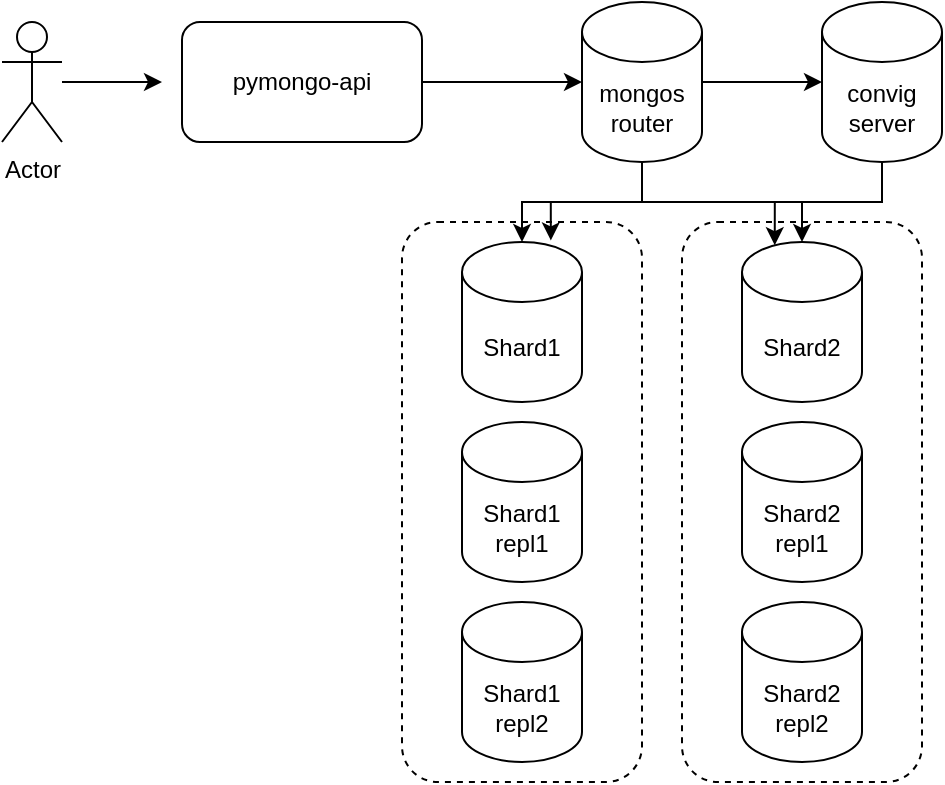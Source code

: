 <mxfile version="24.7.8">
  <diagram name="Page-1" id="-H_mtQnk-PTXWXPvYvuk">
    <mxGraphModel dx="1562" dy="909" grid="1" gridSize="10" guides="1" tooltips="1" connect="1" arrows="1" fold="1" page="1" pageScale="1" pageWidth="1169" pageHeight="827" math="0" shadow="0">
      <root>
        <mxCell id="0" />
        <mxCell id="1" parent="0" />
        <mxCell id="prxYhb2YuHMTQ8TCFa7A-6" value="" style="rounded=1;whiteSpace=wrap;html=1;dashed=1;" parent="1" vertex="1">
          <mxGeometry x="610" y="390" width="120" height="280" as="geometry" />
        </mxCell>
        <mxCell id="prxYhb2YuHMTQ8TCFa7A-5" value="" style="rounded=1;whiteSpace=wrap;html=1;dashed=1;" parent="1" vertex="1">
          <mxGeometry x="470" y="390" width="120" height="280" as="geometry" />
        </mxCell>
        <mxCell id="zA23MoTUsTF4_91t8viU-2" value="mongos&lt;div&gt;router&lt;/div&gt;" style="shape=cylinder3;whiteSpace=wrap;html=1;boundedLbl=1;backgroundOutline=1;size=15;" parent="1" vertex="1">
          <mxGeometry x="560" y="280" width="60" height="80" as="geometry" />
        </mxCell>
        <mxCell id="zA23MoTUsTF4_91t8viU-3" value="pymongo-api" style="rounded=1;whiteSpace=wrap;html=1;" parent="1" vertex="1">
          <mxGeometry x="360" y="290" width="120" height="60" as="geometry" />
        </mxCell>
        <mxCell id="zA23MoTUsTF4_91t8viU-4" style="edgeStyle=orthogonalEdgeStyle;rounded=0;orthogonalLoop=1;jettySize=auto;html=1;exitX=1;exitY=0.5;exitDx=0;exitDy=0;entryX=0;entryY=0.5;entryDx=0;entryDy=0;entryPerimeter=0;" parent="1" source="zA23MoTUsTF4_91t8viU-3" target="zA23MoTUsTF4_91t8viU-2" edge="1">
          <mxGeometry relative="1" as="geometry" />
        </mxCell>
        <mxCell id="s7UifXP57UXq42Ge_jQ3-1" value="Shard1" style="shape=cylinder3;whiteSpace=wrap;html=1;boundedLbl=1;backgroundOutline=1;size=15;" parent="1" vertex="1">
          <mxGeometry x="500" y="400" width="60" height="80" as="geometry" />
        </mxCell>
        <mxCell id="s7UifXP57UXq42Ge_jQ3-2" value="Shard2" style="shape=cylinder3;whiteSpace=wrap;html=1;boundedLbl=1;backgroundOutline=1;size=15;" parent="1" vertex="1">
          <mxGeometry x="640" y="400" width="60" height="80" as="geometry" />
        </mxCell>
        <mxCell id="s7UifXP57UXq42Ge_jQ3-3" value="convig&lt;div&gt;server&lt;/div&gt;" style="shape=cylinder3;whiteSpace=wrap;html=1;boundedLbl=1;backgroundOutline=1;size=15;" parent="1" vertex="1">
          <mxGeometry x="680" y="280" width="60" height="80" as="geometry" />
        </mxCell>
        <mxCell id="s7UifXP57UXq42Ge_jQ3-6" style="edgeStyle=orthogonalEdgeStyle;rounded=0;orthogonalLoop=1;jettySize=auto;html=1;entryX=0;entryY=0.5;entryDx=0;entryDy=0;entryPerimeter=0;" parent="1" source="zA23MoTUsTF4_91t8viU-2" target="s7UifXP57UXq42Ge_jQ3-3" edge="1">
          <mxGeometry relative="1" as="geometry" />
        </mxCell>
        <mxCell id="s7UifXP57UXq42Ge_jQ3-7" style="edgeStyle=orthogonalEdgeStyle;rounded=0;orthogonalLoop=1;jettySize=auto;html=1;entryX=0.5;entryY=0;entryDx=0;entryDy=0;entryPerimeter=0;" parent="1" source="zA23MoTUsTF4_91t8viU-2" target="s7UifXP57UXq42Ge_jQ3-1" edge="1">
          <mxGeometry relative="1" as="geometry" />
        </mxCell>
        <mxCell id="s7UifXP57UXq42Ge_jQ3-8" style="edgeStyle=orthogonalEdgeStyle;rounded=0;orthogonalLoop=1;jettySize=auto;html=1;entryX=0.5;entryY=0;entryDx=0;entryDy=0;entryPerimeter=0;" parent="1" source="zA23MoTUsTF4_91t8viU-2" target="s7UifXP57UXq42Ge_jQ3-2" edge="1">
          <mxGeometry relative="1" as="geometry">
            <Array as="points">
              <mxPoint x="590" y="380" />
              <mxPoint x="670" y="380" />
            </Array>
          </mxGeometry>
        </mxCell>
        <mxCell id="prxYhb2YuHMTQ8TCFa7A-1" value="Shard1&lt;div&gt;repl1&lt;/div&gt;" style="shape=cylinder3;whiteSpace=wrap;html=1;boundedLbl=1;backgroundOutline=1;size=15;" parent="1" vertex="1">
          <mxGeometry x="500" y="490" width="60" height="80" as="geometry" />
        </mxCell>
        <mxCell id="prxYhb2YuHMTQ8TCFa7A-2" value="Shard1&lt;div&gt;repl2&lt;/div&gt;" style="shape=cylinder3;whiteSpace=wrap;html=1;boundedLbl=1;backgroundOutline=1;size=15;" parent="1" vertex="1">
          <mxGeometry x="500" y="580" width="60" height="80" as="geometry" />
        </mxCell>
        <mxCell id="prxYhb2YuHMTQ8TCFa7A-3" value="Shard2&lt;div&gt;repl1&lt;/div&gt;" style="shape=cylinder3;whiteSpace=wrap;html=1;boundedLbl=1;backgroundOutline=1;size=15;" parent="1" vertex="1">
          <mxGeometry x="640" y="490" width="60" height="80" as="geometry" />
        </mxCell>
        <mxCell id="prxYhb2YuHMTQ8TCFa7A-4" value="Shard2&lt;div&gt;repl2&lt;/div&gt;" style="shape=cylinder3;whiteSpace=wrap;html=1;boundedLbl=1;backgroundOutline=1;size=15;" parent="1" vertex="1">
          <mxGeometry x="640" y="580" width="60" height="80" as="geometry" />
        </mxCell>
        <mxCell id="prxYhb2YuHMTQ8TCFa7A-8" style="edgeStyle=orthogonalEdgeStyle;rounded=0;orthogonalLoop=1;jettySize=auto;html=1;entryX=0.74;entryY=-0.01;entryDx=0;entryDy=0;entryPerimeter=0;" parent="1" source="s7UifXP57UXq42Ge_jQ3-3" target="s7UifXP57UXq42Ge_jQ3-1" edge="1">
          <mxGeometry relative="1" as="geometry">
            <Array as="points">
              <mxPoint x="710" y="380" />
              <mxPoint x="544" y="380" />
            </Array>
          </mxGeometry>
        </mxCell>
        <mxCell id="prxYhb2YuHMTQ8TCFa7A-9" style="edgeStyle=orthogonalEdgeStyle;rounded=0;orthogonalLoop=1;jettySize=auto;html=1;entryX=0.273;entryY=0.02;entryDx=0;entryDy=0;entryPerimeter=0;" parent="1" source="s7UifXP57UXq42Ge_jQ3-3" target="s7UifXP57UXq42Ge_jQ3-2" edge="1">
          <mxGeometry relative="1" as="geometry" />
        </mxCell>
        <mxCell id="FyXa86bycfXaZU3w_4if-3" style="edgeStyle=orthogonalEdgeStyle;rounded=0;orthogonalLoop=1;jettySize=auto;html=1;" edge="1" parent="1" source="FyXa86bycfXaZU3w_4if-2">
          <mxGeometry relative="1" as="geometry">
            <mxPoint x="350" y="320" as="targetPoint" />
          </mxGeometry>
        </mxCell>
        <mxCell id="FyXa86bycfXaZU3w_4if-2" value="Actor" style="shape=umlActor;verticalLabelPosition=bottom;verticalAlign=top;html=1;outlineConnect=0;" vertex="1" parent="1">
          <mxGeometry x="270" y="290" width="30" height="60" as="geometry" />
        </mxCell>
      </root>
    </mxGraphModel>
  </diagram>
</mxfile>
